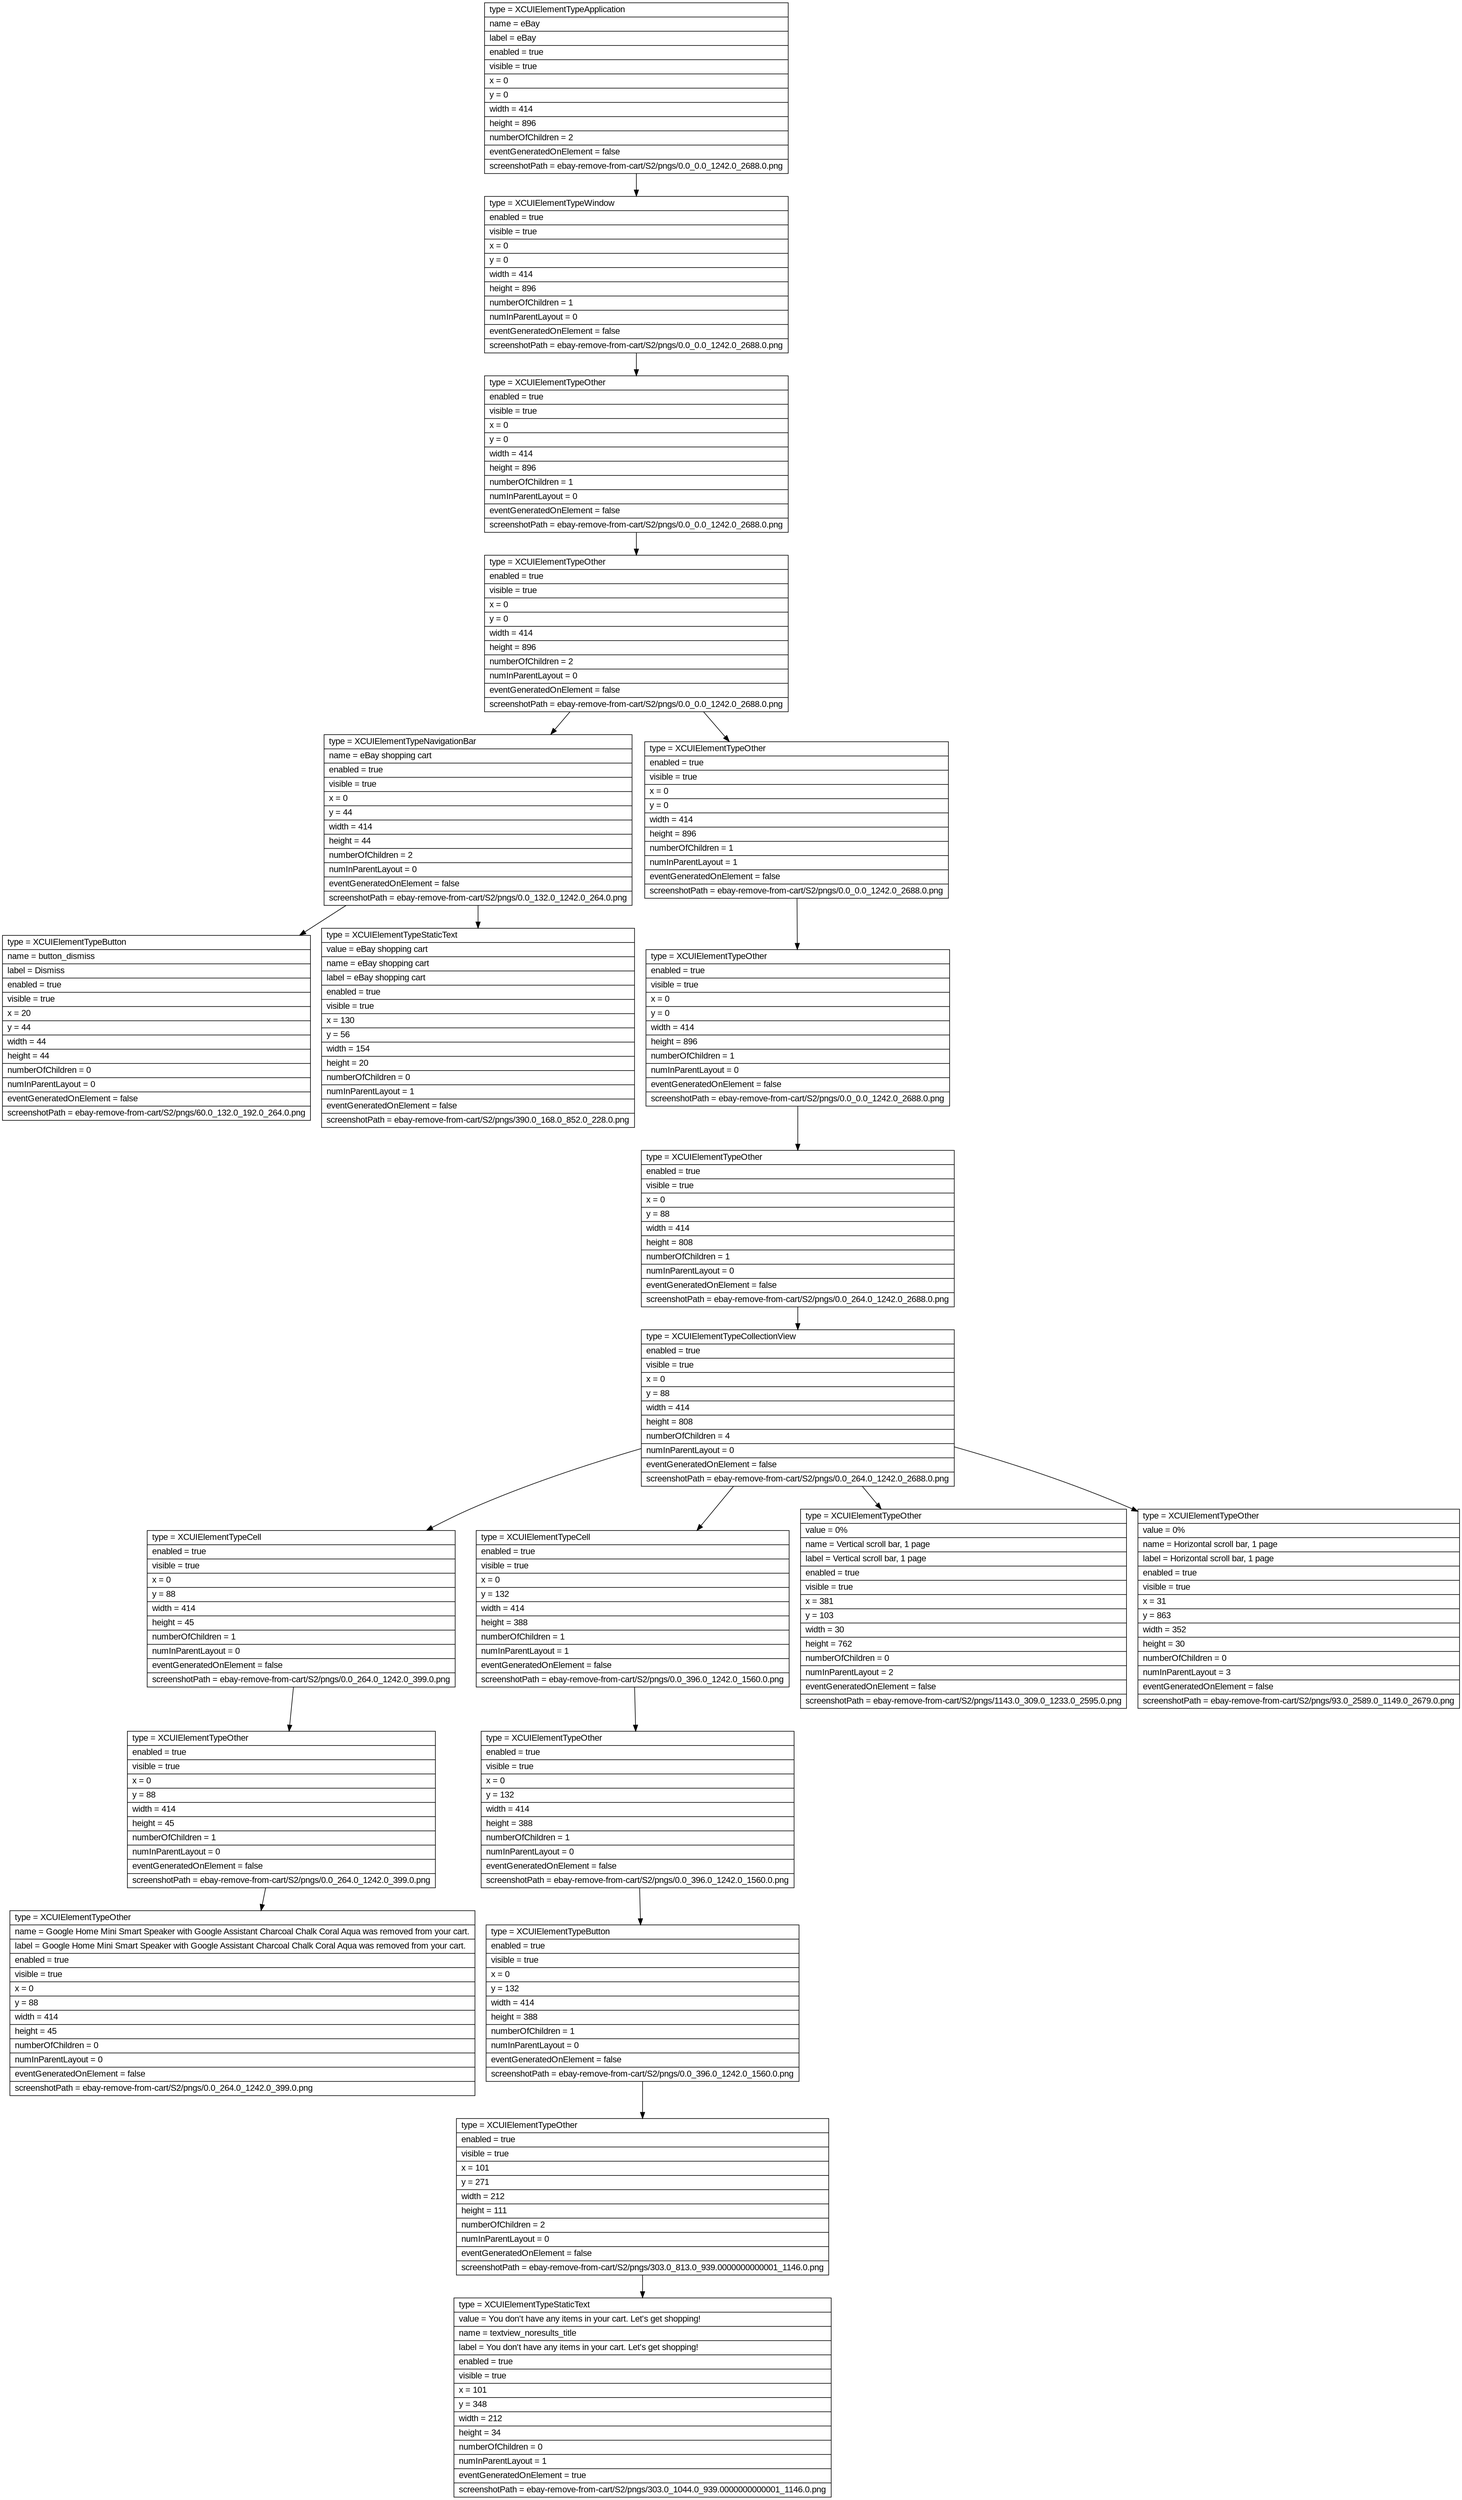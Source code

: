 digraph Layout {

	node [shape=record fontname=Arial];

	0	[label="{type = XCUIElementTypeApplication\l|name = eBay\l|label = eBay\l|enabled = true\l|visible = true\l|x = 0\l|y = 0\l|width = 414\l|height = 896\l|numberOfChildren = 2\l|eventGeneratedOnElement = false \l|screenshotPath = ebay-remove-from-cart/S2/pngs/0.0_0.0_1242.0_2688.0.png\l}"]
	1	[label="{type = XCUIElementTypeWindow\l|enabled = true\l|visible = true\l|x = 0\l|y = 0\l|width = 414\l|height = 896\l|numberOfChildren = 1\l|numInParentLayout = 0\l|eventGeneratedOnElement = false \l|screenshotPath = ebay-remove-from-cart/S2/pngs/0.0_0.0_1242.0_2688.0.png\l}"]
	2	[label="{type = XCUIElementTypeOther\l|enabled = true\l|visible = true\l|x = 0\l|y = 0\l|width = 414\l|height = 896\l|numberOfChildren = 1\l|numInParentLayout = 0\l|eventGeneratedOnElement = false \l|screenshotPath = ebay-remove-from-cart/S2/pngs/0.0_0.0_1242.0_2688.0.png\l}"]
	3	[label="{type = XCUIElementTypeOther\l|enabled = true\l|visible = true\l|x = 0\l|y = 0\l|width = 414\l|height = 896\l|numberOfChildren = 2\l|numInParentLayout = 0\l|eventGeneratedOnElement = false \l|screenshotPath = ebay-remove-from-cart/S2/pngs/0.0_0.0_1242.0_2688.0.png\l}"]
	4	[label="{type = XCUIElementTypeNavigationBar\l|name = eBay shopping cart\l|enabled = true\l|visible = true\l|x = 0\l|y = 44\l|width = 414\l|height = 44\l|numberOfChildren = 2\l|numInParentLayout = 0\l|eventGeneratedOnElement = false \l|screenshotPath = ebay-remove-from-cart/S2/pngs/0.0_132.0_1242.0_264.0.png\l}"]
	5	[label="{type = XCUIElementTypeOther\l|enabled = true\l|visible = true\l|x = 0\l|y = 0\l|width = 414\l|height = 896\l|numberOfChildren = 1\l|numInParentLayout = 1\l|eventGeneratedOnElement = false \l|screenshotPath = ebay-remove-from-cart/S2/pngs/0.0_0.0_1242.0_2688.0.png\l}"]
	6	[label="{type = XCUIElementTypeButton\l|name = button_dismiss\l|label = Dismiss\l|enabled = true\l|visible = true\l|x = 20\l|y = 44\l|width = 44\l|height = 44\l|numberOfChildren = 0\l|numInParentLayout = 0\l|eventGeneratedOnElement = false \l|screenshotPath = ebay-remove-from-cart/S2/pngs/60.0_132.0_192.0_264.0.png\l}"]
	7	[label="{type = XCUIElementTypeStaticText\l|value = eBay shopping cart\l|name = eBay shopping cart\l|label = eBay shopping cart\l|enabled = true\l|visible = true\l|x = 130\l|y = 56\l|width = 154\l|height = 20\l|numberOfChildren = 0\l|numInParentLayout = 1\l|eventGeneratedOnElement = false \l|screenshotPath = ebay-remove-from-cart/S2/pngs/390.0_168.0_852.0_228.0.png\l}"]
	8	[label="{type = XCUIElementTypeOther\l|enabled = true\l|visible = true\l|x = 0\l|y = 0\l|width = 414\l|height = 896\l|numberOfChildren = 1\l|numInParentLayout = 0\l|eventGeneratedOnElement = false \l|screenshotPath = ebay-remove-from-cart/S2/pngs/0.0_0.0_1242.0_2688.0.png\l}"]
	9	[label="{type = XCUIElementTypeOther\l|enabled = true\l|visible = true\l|x = 0\l|y = 88\l|width = 414\l|height = 808\l|numberOfChildren = 1\l|numInParentLayout = 0\l|eventGeneratedOnElement = false \l|screenshotPath = ebay-remove-from-cart/S2/pngs/0.0_264.0_1242.0_2688.0.png\l}"]
	10	[label="{type = XCUIElementTypeCollectionView\l|enabled = true\l|visible = true\l|x = 0\l|y = 88\l|width = 414\l|height = 808\l|numberOfChildren = 4\l|numInParentLayout = 0\l|eventGeneratedOnElement = false \l|screenshotPath = ebay-remove-from-cart/S2/pngs/0.0_264.0_1242.0_2688.0.png\l}"]
	11	[label="{type = XCUIElementTypeCell\l|enabled = true\l|visible = true\l|x = 0\l|y = 88\l|width = 414\l|height = 45\l|numberOfChildren = 1\l|numInParentLayout = 0\l|eventGeneratedOnElement = false \l|screenshotPath = ebay-remove-from-cart/S2/pngs/0.0_264.0_1242.0_399.0.png\l}"]
	12	[label="{type = XCUIElementTypeCell\l|enabled = true\l|visible = true\l|x = 0\l|y = 132\l|width = 414\l|height = 388\l|numberOfChildren = 1\l|numInParentLayout = 1\l|eventGeneratedOnElement = false \l|screenshotPath = ebay-remove-from-cart/S2/pngs/0.0_396.0_1242.0_1560.0.png\l}"]
	13	[label="{type = XCUIElementTypeOther\l|value = 0%\l|name = Vertical scroll bar, 1 page\l|label = Vertical scroll bar, 1 page\l|enabled = true\l|visible = true\l|x = 381\l|y = 103\l|width = 30\l|height = 762\l|numberOfChildren = 0\l|numInParentLayout = 2\l|eventGeneratedOnElement = false \l|screenshotPath = ebay-remove-from-cart/S2/pngs/1143.0_309.0_1233.0_2595.0.png\l}"]
	14	[label="{type = XCUIElementTypeOther\l|value = 0%\l|name = Horizontal scroll bar, 1 page\l|label = Horizontal scroll bar, 1 page\l|enabled = true\l|visible = true\l|x = 31\l|y = 863\l|width = 352\l|height = 30\l|numberOfChildren = 0\l|numInParentLayout = 3\l|eventGeneratedOnElement = false \l|screenshotPath = ebay-remove-from-cart/S2/pngs/93.0_2589.0_1149.0_2679.0.png\l}"]
	15	[label="{type = XCUIElementTypeOther\l|enabled = true\l|visible = true\l|x = 0\l|y = 88\l|width = 414\l|height = 45\l|numberOfChildren = 1\l|numInParentLayout = 0\l|eventGeneratedOnElement = false \l|screenshotPath = ebay-remove-from-cart/S2/pngs/0.0_264.0_1242.0_399.0.png\l}"]
	16	[label="{type = XCUIElementTypeOther\l|enabled = true\l|visible = true\l|x = 0\l|y = 132\l|width = 414\l|height = 388\l|numberOfChildren = 1\l|numInParentLayout = 0\l|eventGeneratedOnElement = false \l|screenshotPath = ebay-remove-from-cart/S2/pngs/0.0_396.0_1242.0_1560.0.png\l}"]
	17	[label="{type = XCUIElementTypeOther\l|name = Google Home Mini Smart Speaker with Google Assistant Charcoal Chalk Coral Aqua was removed from your cart.\l|label = Google Home Mini Smart Speaker with Google Assistant Charcoal Chalk Coral Aqua was removed from your cart.\l|enabled = true\l|visible = true\l|x = 0\l|y = 88\l|width = 414\l|height = 45\l|numberOfChildren = 0\l|numInParentLayout = 0\l|eventGeneratedOnElement = false \l|screenshotPath = ebay-remove-from-cart/S2/pngs/0.0_264.0_1242.0_399.0.png\l}"]
	18	[label="{type = XCUIElementTypeButton\l|enabled = true\l|visible = true\l|x = 0\l|y = 132\l|width = 414\l|height = 388\l|numberOfChildren = 1\l|numInParentLayout = 0\l|eventGeneratedOnElement = false \l|screenshotPath = ebay-remove-from-cart/S2/pngs/0.0_396.0_1242.0_1560.0.png\l}"]
	19	[label="{type = XCUIElementTypeOther\l|enabled = true\l|visible = true\l|x = 101\l|y = 271\l|width = 212\l|height = 111\l|numberOfChildren = 2\l|numInParentLayout = 0\l|eventGeneratedOnElement = false \l|screenshotPath = ebay-remove-from-cart/S2/pngs/303.0_813.0_939.0000000000001_1146.0.png\l}"]
	20	[label="{type = XCUIElementTypeStaticText\l|value = You don't have any items in your cart. Let's get shopping!\l|name = textview_noresults_title\l|label = You don't have any items in your cart. Let's get shopping!\l|enabled = true\l|visible = true\l|x = 101\l|y = 348\l|width = 212\l|height = 34\l|numberOfChildren = 0\l|numInParentLayout = 1\l|eventGeneratedOnElement = true \l|screenshotPath = ebay-remove-from-cart/S2/pngs/303.0_1044.0_939.0000000000001_1146.0.png\l}"]


	0 -> 1
	1 -> 2
	2 -> 3
	3 -> 4
	3 -> 5
	4 -> 6
	4 -> 7
	5 -> 8
	8 -> 9
	9 -> 10
	10 -> 11
	10 -> 12
	10 -> 13
	10 -> 14
	11 -> 15
	12 -> 16
	15 -> 17
	16 -> 18
	18 -> 19
	19 -> 20


}